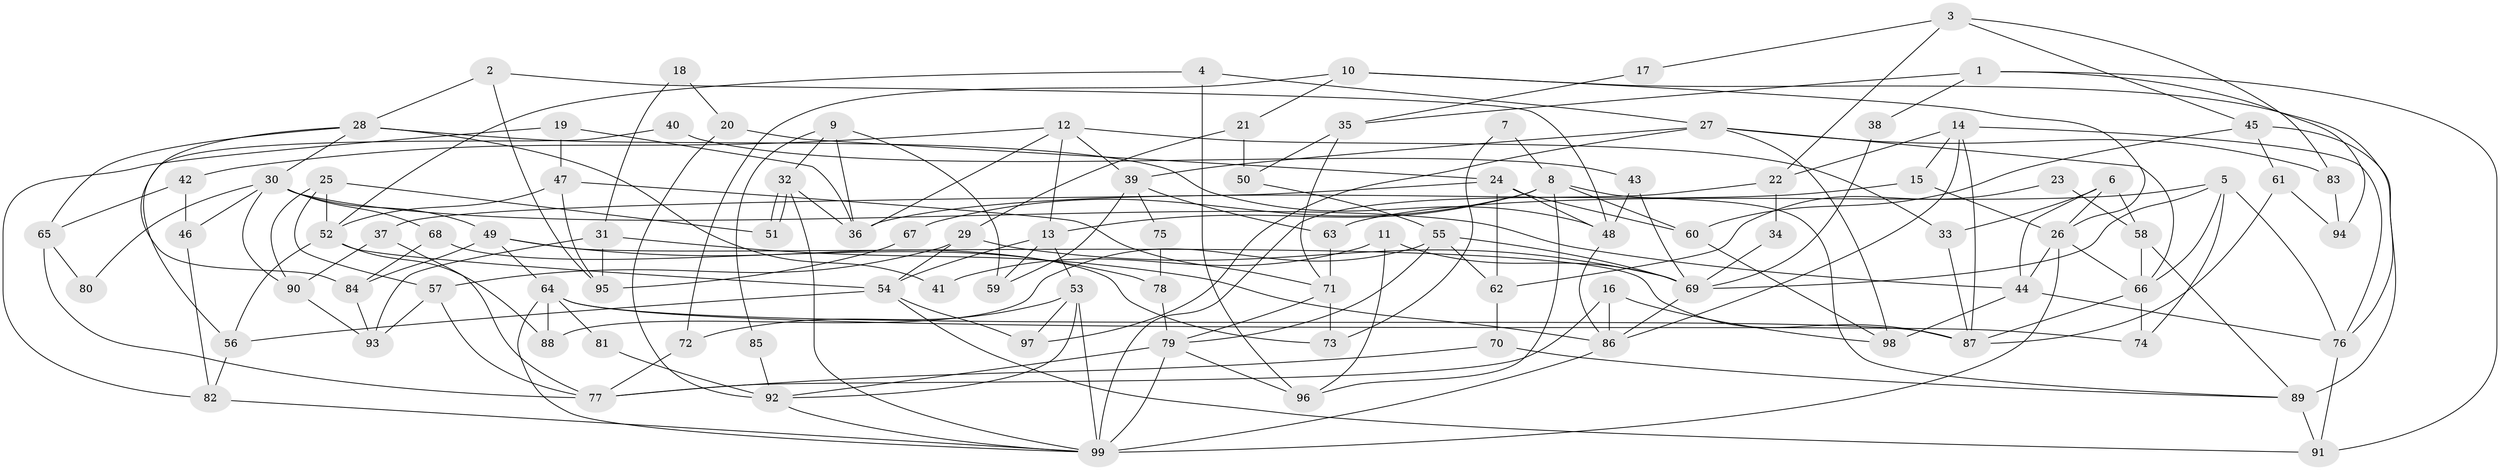 // coarse degree distribution, {6: 0.24489795918367346, 4: 0.22448979591836735, 2: 0.08163265306122448, 5: 0.1836734693877551, 3: 0.1836734693877551, 8: 0.04081632653061224, 7: 0.02040816326530612, 17: 0.02040816326530612}
// Generated by graph-tools (version 1.1) at 2025/54/03/04/25 21:54:14]
// undirected, 99 vertices, 198 edges
graph export_dot {
graph [start="1"]
  node [color=gray90,style=filled];
  1;
  2;
  3;
  4;
  5;
  6;
  7;
  8;
  9;
  10;
  11;
  12;
  13;
  14;
  15;
  16;
  17;
  18;
  19;
  20;
  21;
  22;
  23;
  24;
  25;
  26;
  27;
  28;
  29;
  30;
  31;
  32;
  33;
  34;
  35;
  36;
  37;
  38;
  39;
  40;
  41;
  42;
  43;
  44;
  45;
  46;
  47;
  48;
  49;
  50;
  51;
  52;
  53;
  54;
  55;
  56;
  57;
  58;
  59;
  60;
  61;
  62;
  63;
  64;
  65;
  66;
  67;
  68;
  69;
  70;
  71;
  72;
  73;
  74;
  75;
  76;
  77;
  78;
  79;
  80;
  81;
  82;
  83;
  84;
  85;
  86;
  87;
  88;
  89;
  90;
  91;
  92;
  93;
  94;
  95;
  96;
  97;
  98;
  99;
  1 -- 35;
  1 -- 91;
  1 -- 38;
  1 -- 94;
  2 -- 95;
  2 -- 28;
  2 -- 48;
  3 -- 22;
  3 -- 83;
  3 -- 17;
  3 -- 45;
  4 -- 27;
  4 -- 96;
  4 -- 52;
  5 -- 66;
  5 -- 76;
  5 -- 63;
  5 -- 69;
  5 -- 74;
  6 -- 58;
  6 -- 44;
  6 -- 26;
  6 -- 33;
  7 -- 8;
  7 -- 73;
  8 -- 13;
  8 -- 60;
  8 -- 67;
  8 -- 89;
  8 -- 96;
  9 -- 36;
  9 -- 59;
  9 -- 32;
  9 -- 85;
  10 -- 26;
  10 -- 76;
  10 -- 21;
  10 -- 72;
  11 -- 96;
  11 -- 69;
  11 -- 41;
  12 -- 36;
  12 -- 33;
  12 -- 13;
  12 -- 39;
  12 -- 42;
  13 -- 53;
  13 -- 54;
  13 -- 59;
  14 -- 86;
  14 -- 87;
  14 -- 15;
  14 -- 22;
  14 -- 76;
  15 -- 26;
  15 -- 36;
  16 -- 77;
  16 -- 86;
  16 -- 98;
  17 -- 35;
  18 -- 20;
  18 -- 31;
  19 -- 82;
  19 -- 36;
  19 -- 47;
  20 -- 24;
  20 -- 92;
  21 -- 29;
  21 -- 50;
  22 -- 99;
  22 -- 34;
  23 -- 62;
  23 -- 58;
  24 -- 60;
  24 -- 48;
  24 -- 37;
  24 -- 62;
  25 -- 52;
  25 -- 90;
  25 -- 51;
  25 -- 57;
  26 -- 99;
  26 -- 44;
  26 -- 66;
  27 -- 97;
  27 -- 66;
  27 -- 39;
  27 -- 83;
  27 -- 98;
  28 -- 65;
  28 -- 30;
  28 -- 41;
  28 -- 48;
  28 -- 84;
  29 -- 69;
  29 -- 54;
  29 -- 57;
  30 -- 44;
  30 -- 49;
  30 -- 46;
  30 -- 68;
  30 -- 80;
  30 -- 90;
  31 -- 93;
  31 -- 86;
  31 -- 95;
  32 -- 51;
  32 -- 51;
  32 -- 36;
  32 -- 99;
  33 -- 87;
  34 -- 69;
  35 -- 71;
  35 -- 50;
  37 -- 77;
  37 -- 90;
  38 -- 69;
  39 -- 59;
  39 -- 63;
  39 -- 75;
  40 -- 43;
  40 -- 56;
  42 -- 46;
  42 -- 65;
  43 -- 69;
  43 -- 48;
  44 -- 98;
  44 -- 76;
  45 -- 89;
  45 -- 60;
  45 -- 61;
  46 -- 82;
  47 -- 52;
  47 -- 71;
  47 -- 95;
  48 -- 86;
  49 -- 64;
  49 -- 84;
  49 -- 78;
  49 -- 87;
  50 -- 55;
  52 -- 54;
  52 -- 56;
  52 -- 88;
  53 -- 92;
  53 -- 99;
  53 -- 72;
  53 -- 97;
  54 -- 91;
  54 -- 56;
  54 -- 97;
  55 -- 79;
  55 -- 69;
  55 -- 62;
  55 -- 88;
  56 -- 82;
  57 -- 77;
  57 -- 93;
  58 -- 89;
  58 -- 66;
  60 -- 98;
  61 -- 87;
  61 -- 94;
  62 -- 70;
  63 -- 71;
  64 -- 74;
  64 -- 88;
  64 -- 81;
  64 -- 87;
  64 -- 99;
  65 -- 77;
  65 -- 80;
  66 -- 87;
  66 -- 74;
  67 -- 95;
  68 -- 84;
  68 -- 73;
  69 -- 86;
  70 -- 77;
  70 -- 89;
  71 -- 73;
  71 -- 79;
  72 -- 77;
  75 -- 78;
  76 -- 91;
  78 -- 79;
  79 -- 99;
  79 -- 92;
  79 -- 96;
  81 -- 92;
  82 -- 99;
  83 -- 94;
  84 -- 93;
  85 -- 92;
  86 -- 99;
  89 -- 91;
  90 -- 93;
  92 -- 99;
}
